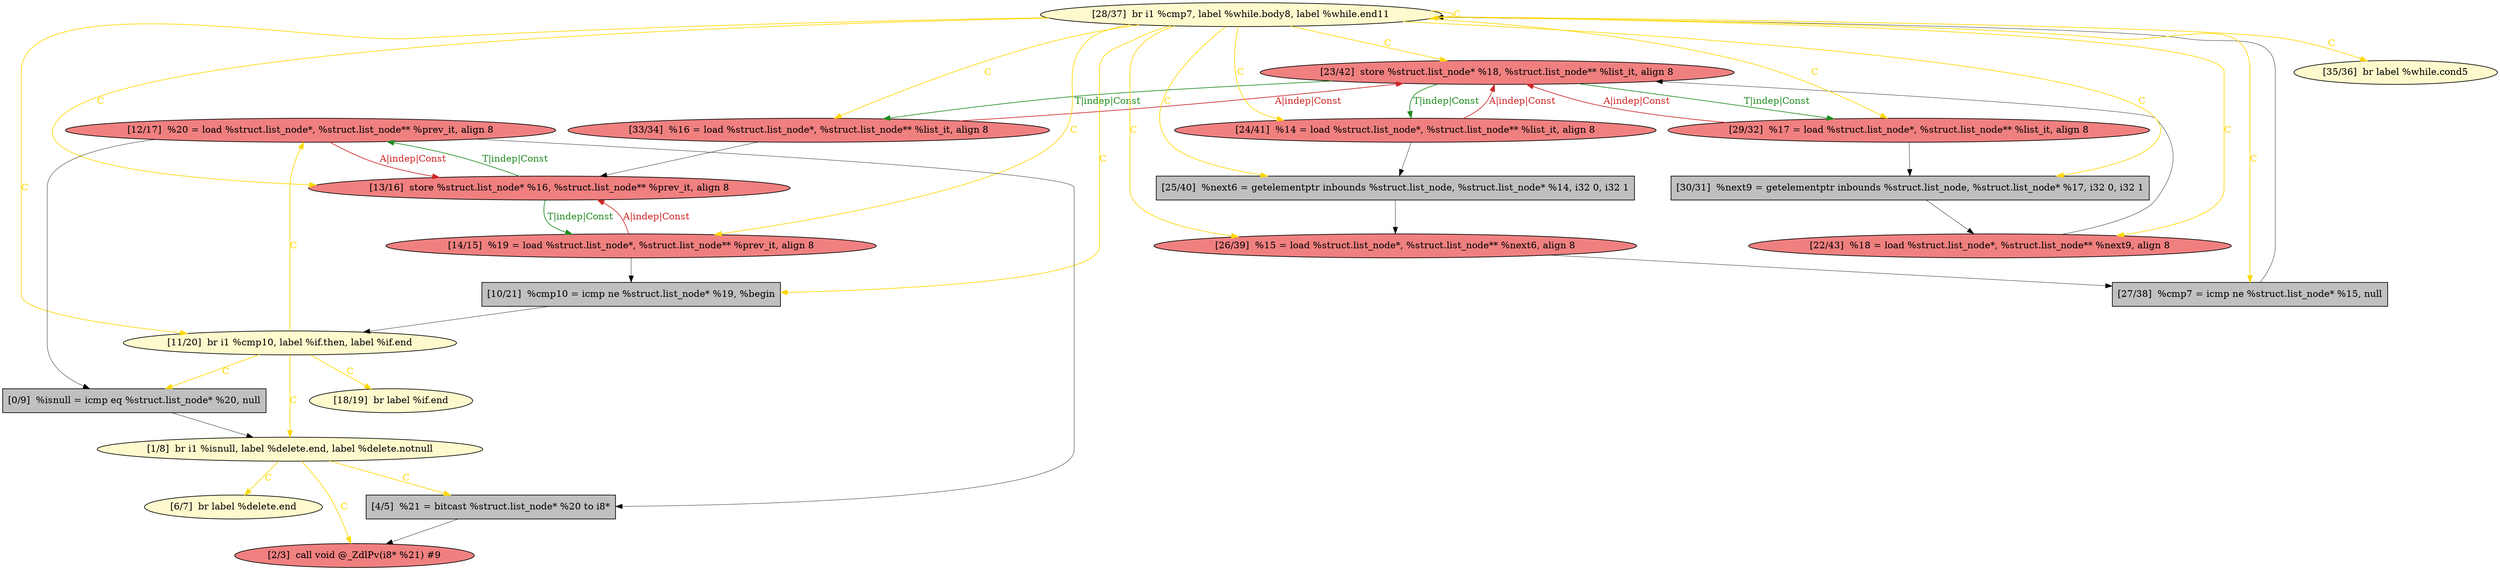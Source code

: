 
digraph G {


node1104 [fillcolor=lemonchiffon,label="[6/7]  br label %delete.end",shape=ellipse,style=filled ]
node1102 [fillcolor=lemonchiffon,label="[35/36]  br label %while.cond5",shape=ellipse,style=filled ]
node1103 [fillcolor=lightcoral,label="[23/42]  store %struct.list_node* %18, %struct.list_node** %list_it, align 8",shape=ellipse,style=filled ]
node1101 [fillcolor=lightcoral,label="[29/32]  %17 = load %struct.list_node*, %struct.list_node** %list_it, align 8",shape=ellipse,style=filled ]
node1105 [fillcolor=grey,label="[25/40]  %next6 = getelementptr inbounds %struct.list_node, %struct.list_node* %14, i32 0, i32 1",shape=rectangle,style=filled ]
node1088 [fillcolor=grey,label="[30/31]  %next9 = getelementptr inbounds %struct.list_node, %struct.list_node* %17, i32 0, i32 1",shape=rectangle,style=filled ]
node1087 [fillcolor=lightcoral,label="[22/43]  %18 = load %struct.list_node*, %struct.list_node** %next9, align 8",shape=ellipse,style=filled ]
node1090 [fillcolor=grey,label="[4/5]  %21 = bitcast %struct.list_node* %20 to i8*",shape=rectangle,style=filled ]
node1084 [fillcolor=grey,label="[0/9]  %isnull = icmp eq %struct.list_node* %20, null",shape=rectangle,style=filled ]
node1089 [fillcolor=lemonchiffon,label="[11/20]  br i1 %cmp10, label %if.then, label %if.end",shape=ellipse,style=filled ]
node1095 [fillcolor=lightcoral,label="[2/3]  call void @_ZdlPv(i8* %21) #9",shape=ellipse,style=filled ]
node1097 [fillcolor=lightcoral,label="[26/39]  %15 = load %struct.list_node*, %struct.list_node** %next6, align 8",shape=ellipse,style=filled ]
node1098 [fillcolor=lightcoral,label="[33/34]  %16 = load %struct.list_node*, %struct.list_node** %list_it, align 8",shape=ellipse,style=filled ]
node1085 [fillcolor=grey,label="[10/21]  %cmp10 = icmp ne %struct.list_node* %19, %begin",shape=rectangle,style=filled ]
node1091 [fillcolor=grey,label="[27/38]  %cmp7 = icmp ne %struct.list_node* %15, null",shape=rectangle,style=filled ]
node1092 [fillcolor=lemonchiffon,label="[28/37]  br i1 %cmp7, label %while.body8, label %while.end11",shape=ellipse,style=filled ]
node1093 [fillcolor=lightcoral,label="[14/15]  %19 = load %struct.list_node*, %struct.list_node** %prev_it, align 8",shape=ellipse,style=filled ]
node1100 [fillcolor=lightcoral,label="[12/17]  %20 = load %struct.list_node*, %struct.list_node** %prev_it, align 8",shape=ellipse,style=filled ]
node1096 [fillcolor=lemonchiffon,label="[1/8]  br i1 %isnull, label %delete.end, label %delete.notnull",shape=ellipse,style=filled ]
node1094 [fillcolor=lemonchiffon,label="[18/19]  br label %if.end",shape=ellipse,style=filled ]
node1086 [fillcolor=lightcoral,label="[13/16]  store %struct.list_node* %16, %struct.list_node** %prev_it, align 8",shape=ellipse,style=filled ]
node1099 [fillcolor=lightcoral,label="[24/41]  %14 = load %struct.list_node*, %struct.list_node** %list_it, align 8",shape=ellipse,style=filled ]

node1096->node1104 [style=solid,color=gold,label="C",penwidth=1.0,fontcolor=gold ]
node1092->node1103 [style=solid,color=gold,label="C",penwidth=1.0,fontcolor=gold ]
node1092->node1101 [style=solid,color=gold,label="C",penwidth=1.0,fontcolor=gold ]
node1092->node1085 [style=solid,color=gold,label="C",penwidth=1.0,fontcolor=gold ]
node1096->node1095 [style=solid,color=gold,label="C",penwidth=1.0,fontcolor=gold ]
node1099->node1103 [style=solid,color=firebrick3,label="A|indep|Const",penwidth=1.0,fontcolor=firebrick3 ]
node1103->node1099 [style=solid,color=forestgreen,label="T|indep|Const",penwidth=1.0,fontcolor=forestgreen ]
node1093->node1085 [style=solid,color=black,label="",penwidth=0.5,fontcolor=black ]
node1101->node1088 [style=solid,color=black,label="",penwidth=0.5,fontcolor=black ]
node1084->node1096 [style=solid,color=black,label="",penwidth=0.5,fontcolor=black ]
node1089->node1084 [style=solid,color=gold,label="C",penwidth=1.0,fontcolor=gold ]
node1092->node1099 [style=solid,color=gold,label="C",penwidth=1.0,fontcolor=gold ]
node1105->node1097 [style=solid,color=black,label="",penwidth=0.5,fontcolor=black ]
node1092->node1089 [style=solid,color=gold,label="C",penwidth=1.0,fontcolor=gold ]
node1086->node1100 [style=solid,color=forestgreen,label="T|indep|Const",penwidth=1.0,fontcolor=forestgreen ]
node1088->node1087 [style=solid,color=black,label="",penwidth=0.5,fontcolor=black ]
node1089->node1094 [style=solid,color=gold,label="C",penwidth=1.0,fontcolor=gold ]
node1092->node1105 [style=solid,color=gold,label="C",penwidth=1.0,fontcolor=gold ]
node1097->node1091 [style=solid,color=black,label="",penwidth=0.5,fontcolor=black ]
node1092->node1086 [style=solid,color=gold,label="C",penwidth=1.0,fontcolor=gold ]
node1092->node1102 [style=solid,color=gold,label="C",penwidth=1.0,fontcolor=gold ]
node1089->node1096 [style=solid,color=gold,label="C",penwidth=1.0,fontcolor=gold ]
node1092->node1093 [style=solid,color=gold,label="C",penwidth=1.0,fontcolor=gold ]
node1087->node1103 [style=solid,color=black,label="",penwidth=0.5,fontcolor=black ]
node1089->node1100 [style=solid,color=gold,label="C",penwidth=1.0,fontcolor=gold ]
node1092->node1098 [style=solid,color=gold,label="C",penwidth=1.0,fontcolor=gold ]
node1092->node1091 [style=solid,color=gold,label="C",penwidth=1.0,fontcolor=gold ]
node1098->node1086 [style=solid,color=black,label="",penwidth=0.5,fontcolor=black ]
node1100->node1084 [style=solid,color=black,label="",penwidth=0.5,fontcolor=black ]
node1092->node1097 [style=solid,color=gold,label="C",penwidth=1.0,fontcolor=gold ]
node1099->node1105 [style=solid,color=black,label="",penwidth=0.5,fontcolor=black ]
node1093->node1086 [style=solid,color=firebrick3,label="A|indep|Const",penwidth=1.0,fontcolor=firebrick3 ]
node1086->node1093 [style=solid,color=forestgreen,label="T|indep|Const",penwidth=1.0,fontcolor=forestgreen ]
node1092->node1092 [style=solid,color=gold,label="C",penwidth=1.0,fontcolor=gold ]
node1092->node1088 [style=solid,color=gold,label="C",penwidth=1.0,fontcolor=gold ]
node1090->node1095 [style=solid,color=black,label="",penwidth=0.5,fontcolor=black ]
node1100->node1090 [style=solid,color=black,label="",penwidth=0.5,fontcolor=black ]
node1103->node1101 [style=solid,color=forestgreen,label="T|indep|Const",penwidth=1.0,fontcolor=forestgreen ]
node1101->node1103 [style=solid,color=firebrick3,label="A|indep|Const",penwidth=1.0,fontcolor=firebrick3 ]
node1091->node1092 [style=solid,color=black,label="",penwidth=0.5,fontcolor=black ]
node1096->node1090 [style=solid,color=gold,label="C",penwidth=1.0,fontcolor=gold ]
node1098->node1103 [style=solid,color=firebrick3,label="A|indep|Const",penwidth=1.0,fontcolor=firebrick3 ]
node1092->node1087 [style=solid,color=gold,label="C",penwidth=1.0,fontcolor=gold ]
node1085->node1089 [style=solid,color=black,label="",penwidth=0.5,fontcolor=black ]
node1100->node1086 [style=solid,color=firebrick3,label="A|indep|Const",penwidth=1.0,fontcolor=firebrick3 ]
node1103->node1098 [style=solid,color=forestgreen,label="T|indep|Const",penwidth=1.0,fontcolor=forestgreen ]


}
